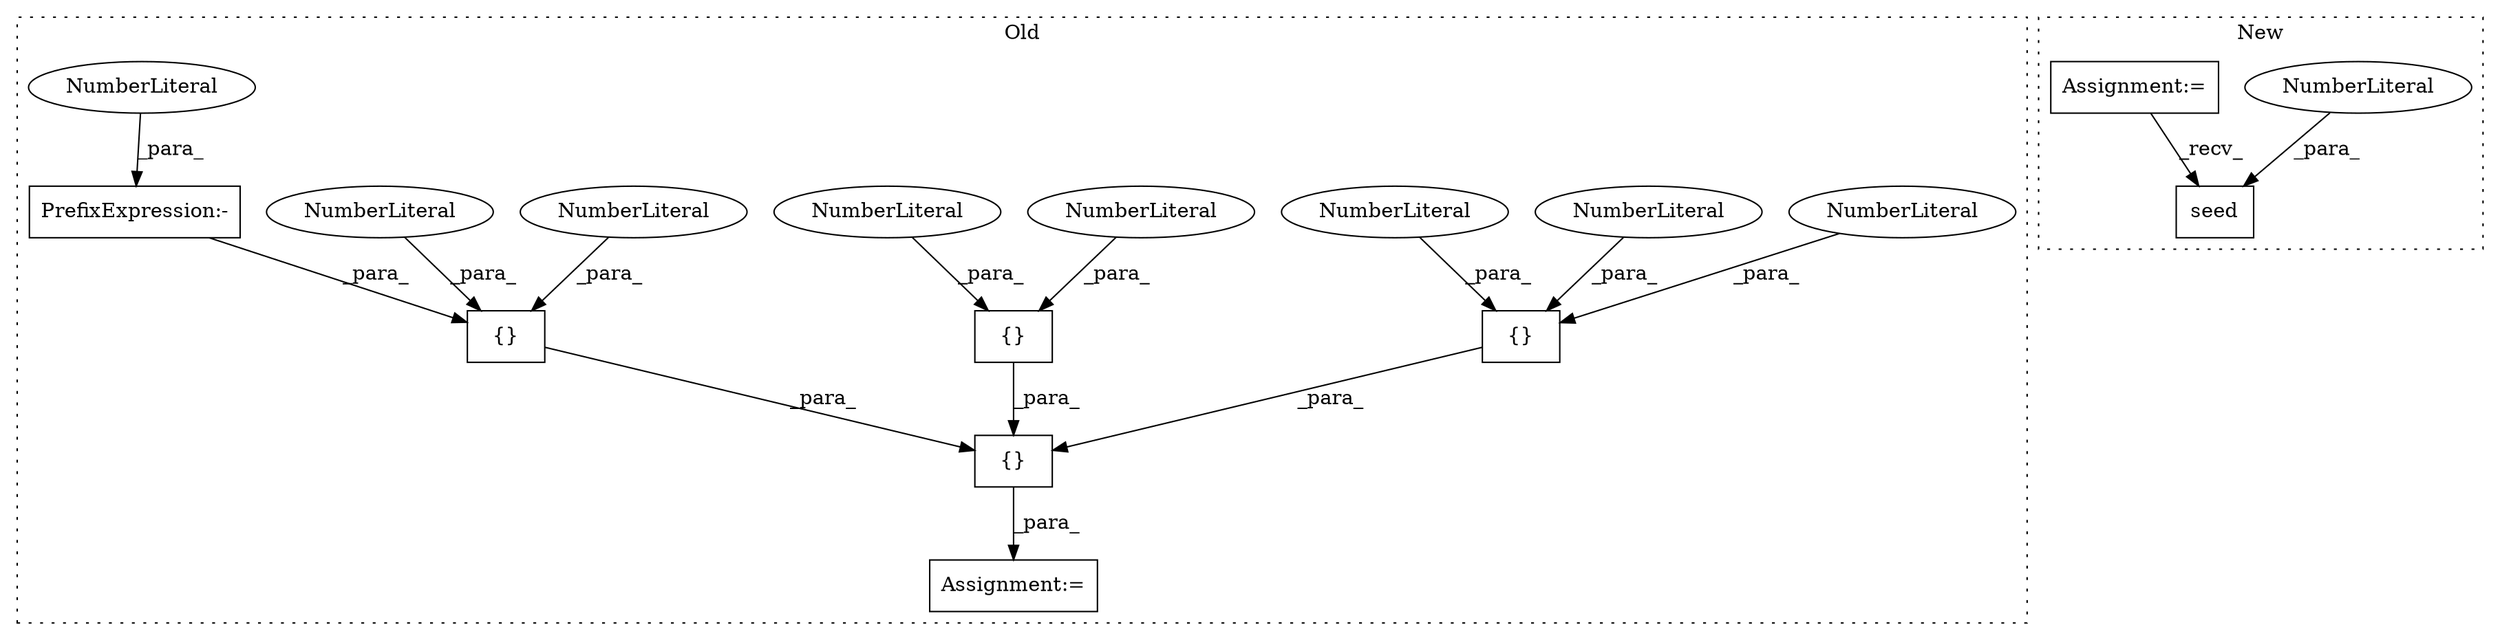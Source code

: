 digraph G {
subgraph cluster0 {
1 [label="{}" a="4" s="2117,2123" l="1,1" shape="box"];
4 [label="NumberLiteral" a="34" s="2118" l="1" shape="ellipse"];
5 [label="NumberLiteral" a="34" s="2120" l="1" shape="ellipse"];
6 [label="Assignment:=" a="7" s="2083" l="1" shape="box"];
7 [label="{}" a="4" s="2098,2124" l="1,1" shape="box"];
8 [label="NumberLiteral" a="34" s="2122" l="1" shape="ellipse"];
9 [label="{}" a="4" s="2108,2115" l="1,1" shape="box"];
10 [label="NumberLiteral" a="34" s="2114" l="1" shape="ellipse"];
11 [label="NumberLiteral" a="34" s="2112" l="1" shape="ellipse"];
12 [label="{}" a="4" s="2099,2106" l="1,1" shape="box"];
13 [label="NumberLiteral" a="34" s="2105" l="1" shape="ellipse"];
14 [label="NumberLiteral" a="34" s="2100" l="1" shape="ellipse"];
15 [label="PrefixExpression:-" a="38" s="2102" l="1" shape="box"];
16 [label="NumberLiteral" a="34" s="2103" l="1" shape="ellipse"];
label = "Old";
style="dotted";
}
subgraph cluster1 {
2 [label="seed" a="32" s="3352,3358" l="5,1" shape="box"];
3 [label="NumberLiteral" a="34" s="3357" l="1" shape="ellipse"];
17 [label="Assignment:=" a="7" s="3034" l="6" shape="box"];
label = "New";
style="dotted";
}
1 -> 7 [label="_para_"];
3 -> 2 [label="_para_"];
4 -> 1 [label="_para_"];
5 -> 1 [label="_para_"];
7 -> 6 [label="_para_"];
8 -> 1 [label="_para_"];
9 -> 7 [label="_para_"];
10 -> 9 [label="_para_"];
11 -> 9 [label="_para_"];
12 -> 7 [label="_para_"];
13 -> 12 [label="_para_"];
14 -> 12 [label="_para_"];
15 -> 12 [label="_para_"];
16 -> 15 [label="_para_"];
17 -> 2 [label="_recv_"];
}